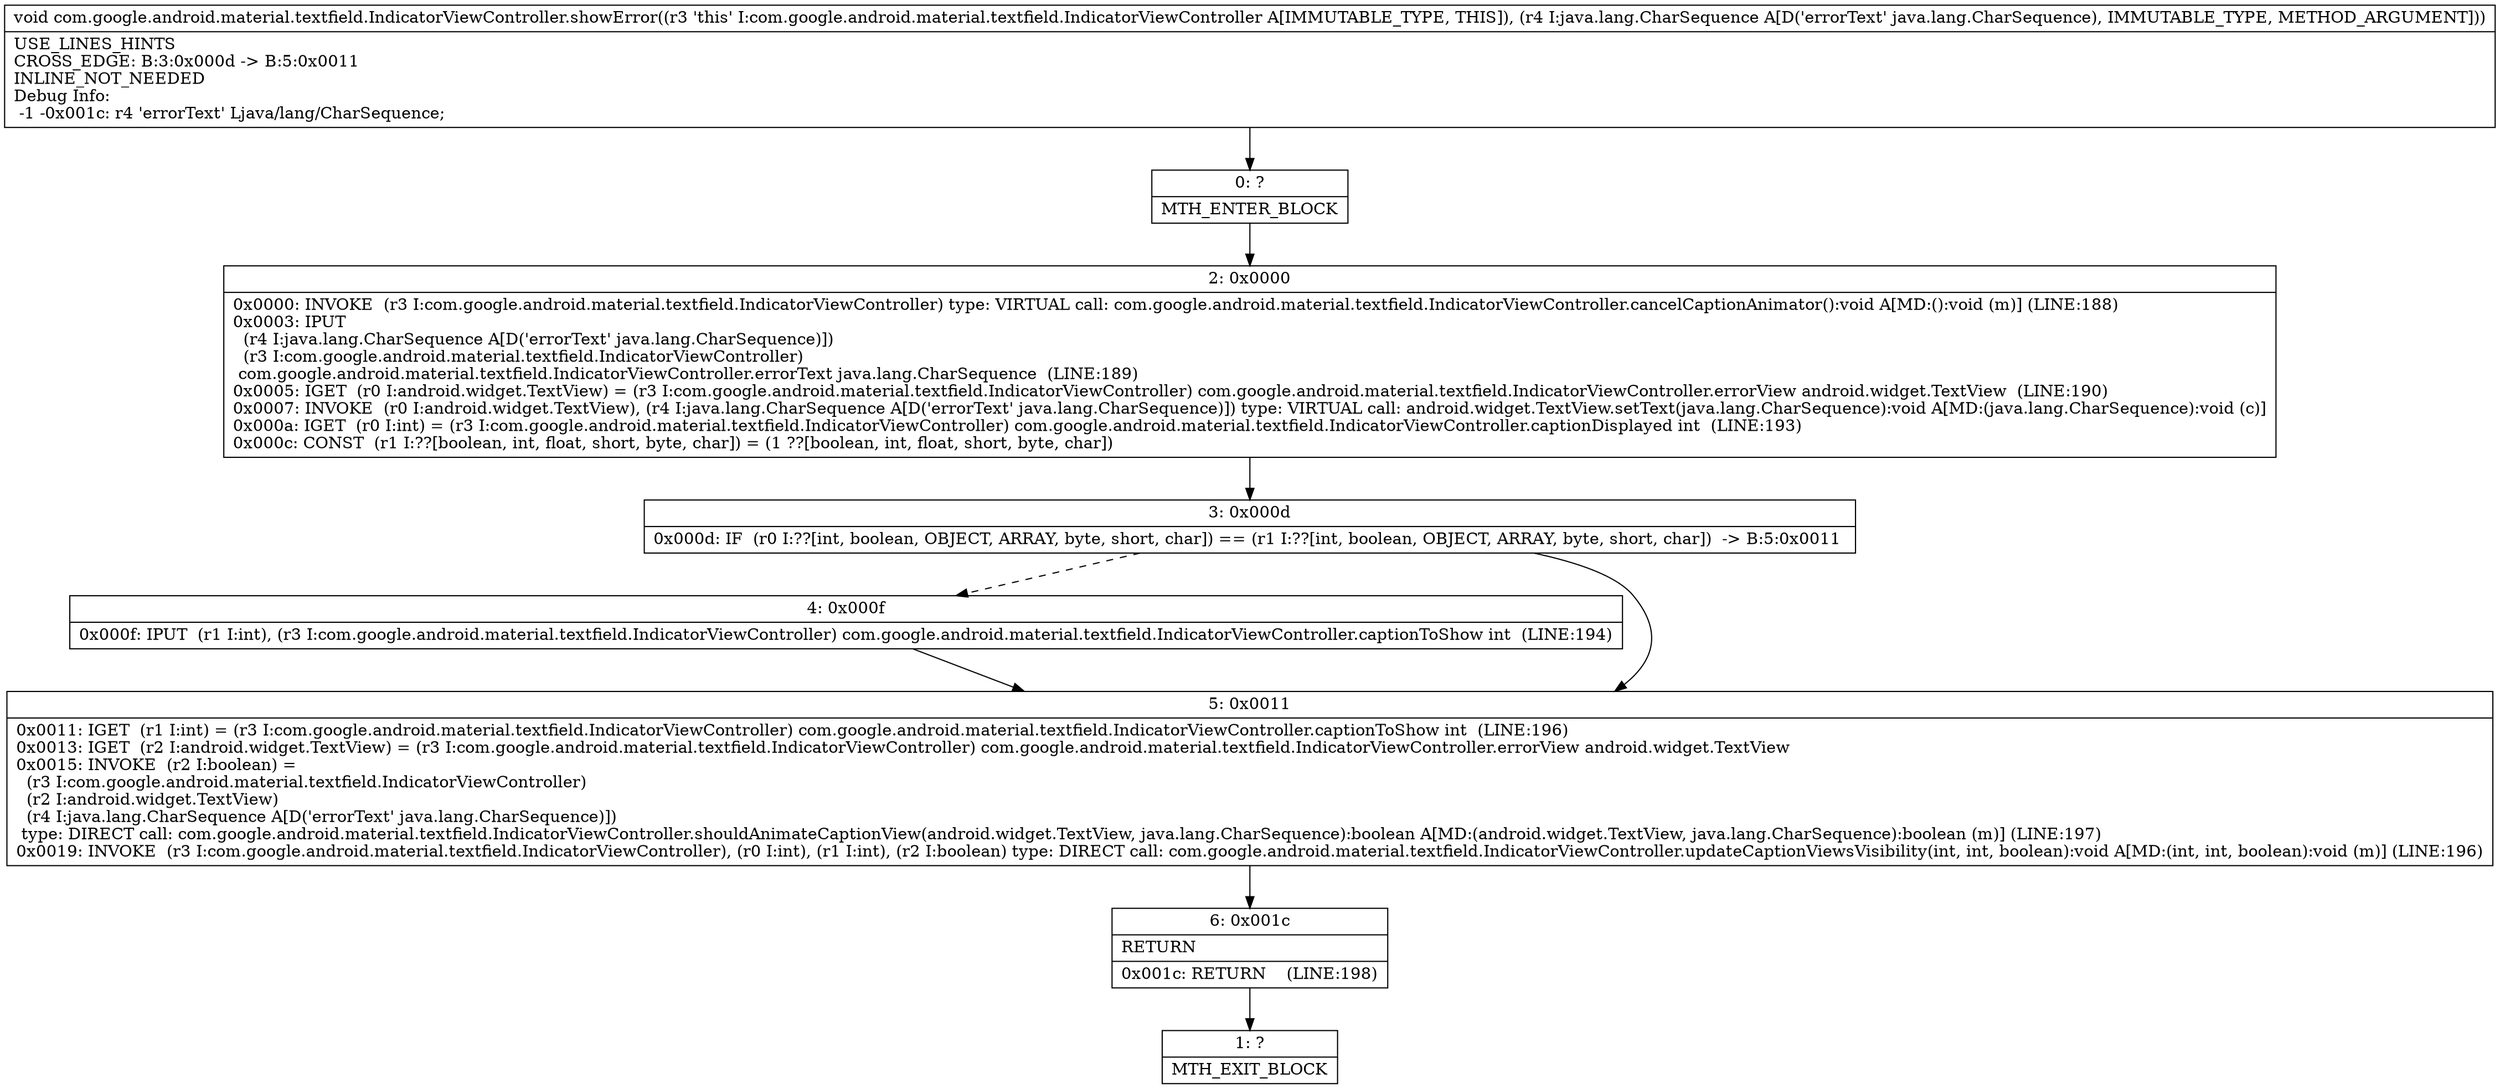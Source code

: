 digraph "CFG forcom.google.android.material.textfield.IndicatorViewController.showError(Ljava\/lang\/CharSequence;)V" {
Node_0 [shape=record,label="{0\:\ ?|MTH_ENTER_BLOCK\l}"];
Node_2 [shape=record,label="{2\:\ 0x0000|0x0000: INVOKE  (r3 I:com.google.android.material.textfield.IndicatorViewController) type: VIRTUAL call: com.google.android.material.textfield.IndicatorViewController.cancelCaptionAnimator():void A[MD:():void (m)] (LINE:188)\l0x0003: IPUT  \l  (r4 I:java.lang.CharSequence A[D('errorText' java.lang.CharSequence)])\l  (r3 I:com.google.android.material.textfield.IndicatorViewController)\l com.google.android.material.textfield.IndicatorViewController.errorText java.lang.CharSequence  (LINE:189)\l0x0005: IGET  (r0 I:android.widget.TextView) = (r3 I:com.google.android.material.textfield.IndicatorViewController) com.google.android.material.textfield.IndicatorViewController.errorView android.widget.TextView  (LINE:190)\l0x0007: INVOKE  (r0 I:android.widget.TextView), (r4 I:java.lang.CharSequence A[D('errorText' java.lang.CharSequence)]) type: VIRTUAL call: android.widget.TextView.setText(java.lang.CharSequence):void A[MD:(java.lang.CharSequence):void (c)]\l0x000a: IGET  (r0 I:int) = (r3 I:com.google.android.material.textfield.IndicatorViewController) com.google.android.material.textfield.IndicatorViewController.captionDisplayed int  (LINE:193)\l0x000c: CONST  (r1 I:??[boolean, int, float, short, byte, char]) = (1 ??[boolean, int, float, short, byte, char]) \l}"];
Node_3 [shape=record,label="{3\:\ 0x000d|0x000d: IF  (r0 I:??[int, boolean, OBJECT, ARRAY, byte, short, char]) == (r1 I:??[int, boolean, OBJECT, ARRAY, byte, short, char])  \-\> B:5:0x0011 \l}"];
Node_4 [shape=record,label="{4\:\ 0x000f|0x000f: IPUT  (r1 I:int), (r3 I:com.google.android.material.textfield.IndicatorViewController) com.google.android.material.textfield.IndicatorViewController.captionToShow int  (LINE:194)\l}"];
Node_5 [shape=record,label="{5\:\ 0x0011|0x0011: IGET  (r1 I:int) = (r3 I:com.google.android.material.textfield.IndicatorViewController) com.google.android.material.textfield.IndicatorViewController.captionToShow int  (LINE:196)\l0x0013: IGET  (r2 I:android.widget.TextView) = (r3 I:com.google.android.material.textfield.IndicatorViewController) com.google.android.material.textfield.IndicatorViewController.errorView android.widget.TextView \l0x0015: INVOKE  (r2 I:boolean) = \l  (r3 I:com.google.android.material.textfield.IndicatorViewController)\l  (r2 I:android.widget.TextView)\l  (r4 I:java.lang.CharSequence A[D('errorText' java.lang.CharSequence)])\l type: DIRECT call: com.google.android.material.textfield.IndicatorViewController.shouldAnimateCaptionView(android.widget.TextView, java.lang.CharSequence):boolean A[MD:(android.widget.TextView, java.lang.CharSequence):boolean (m)] (LINE:197)\l0x0019: INVOKE  (r3 I:com.google.android.material.textfield.IndicatorViewController), (r0 I:int), (r1 I:int), (r2 I:boolean) type: DIRECT call: com.google.android.material.textfield.IndicatorViewController.updateCaptionViewsVisibility(int, int, boolean):void A[MD:(int, int, boolean):void (m)] (LINE:196)\l}"];
Node_6 [shape=record,label="{6\:\ 0x001c|RETURN\l|0x001c: RETURN    (LINE:198)\l}"];
Node_1 [shape=record,label="{1\:\ ?|MTH_EXIT_BLOCK\l}"];
MethodNode[shape=record,label="{void com.google.android.material.textfield.IndicatorViewController.showError((r3 'this' I:com.google.android.material.textfield.IndicatorViewController A[IMMUTABLE_TYPE, THIS]), (r4 I:java.lang.CharSequence A[D('errorText' java.lang.CharSequence), IMMUTABLE_TYPE, METHOD_ARGUMENT]))  | USE_LINES_HINTS\lCROSS_EDGE: B:3:0x000d \-\> B:5:0x0011\lINLINE_NOT_NEEDED\lDebug Info:\l  \-1 \-0x001c: r4 'errorText' Ljava\/lang\/CharSequence;\l}"];
MethodNode -> Node_0;Node_0 -> Node_2;
Node_2 -> Node_3;
Node_3 -> Node_4[style=dashed];
Node_3 -> Node_5;
Node_4 -> Node_5;
Node_5 -> Node_6;
Node_6 -> Node_1;
}

